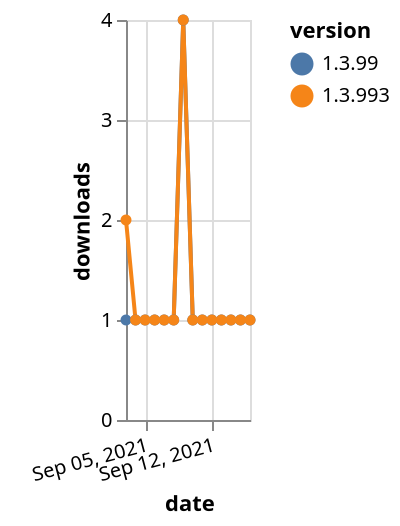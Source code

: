 {"$schema": "https://vega.github.io/schema/vega-lite/v5.json", "description": "A simple bar chart with embedded data.", "data": {"values": [{"date": "2021-09-03", "total": 371, "delta": 1, "version": "1.3.99"}, {"date": "2021-09-04", "total": 372, "delta": 1, "version": "1.3.99"}, {"date": "2021-09-05", "total": 373, "delta": 1, "version": "1.3.99"}, {"date": "2021-09-06", "total": 374, "delta": 1, "version": "1.3.99"}, {"date": "2021-09-07", "total": 375, "delta": 1, "version": "1.3.99"}, {"date": "2021-09-08", "total": 376, "delta": 1, "version": "1.3.99"}, {"date": "2021-09-09", "total": 380, "delta": 4, "version": "1.3.99"}, {"date": "2021-09-10", "total": 381, "delta": 1, "version": "1.3.99"}, {"date": "2021-09-11", "total": 382, "delta": 1, "version": "1.3.99"}, {"date": "2021-09-12", "total": 383, "delta": 1, "version": "1.3.99"}, {"date": "2021-09-13", "total": 384, "delta": 1, "version": "1.3.99"}, {"date": "2021-09-14", "total": 385, "delta": 1, "version": "1.3.99"}, {"date": "2021-09-15", "total": 386, "delta": 1, "version": "1.3.99"}, {"date": "2021-09-16", "total": 387, "delta": 1, "version": "1.3.99"}, {"date": "2021-09-03", "total": 237, "delta": 2, "version": "1.3.993"}, {"date": "2021-09-04", "total": 238, "delta": 1, "version": "1.3.993"}, {"date": "2021-09-05", "total": 239, "delta": 1, "version": "1.3.993"}, {"date": "2021-09-06", "total": 240, "delta": 1, "version": "1.3.993"}, {"date": "2021-09-07", "total": 241, "delta": 1, "version": "1.3.993"}, {"date": "2021-09-08", "total": 242, "delta": 1, "version": "1.3.993"}, {"date": "2021-09-09", "total": 246, "delta": 4, "version": "1.3.993"}, {"date": "2021-09-10", "total": 247, "delta": 1, "version": "1.3.993"}, {"date": "2021-09-11", "total": 248, "delta": 1, "version": "1.3.993"}, {"date": "2021-09-12", "total": 249, "delta": 1, "version": "1.3.993"}, {"date": "2021-09-13", "total": 250, "delta": 1, "version": "1.3.993"}, {"date": "2021-09-14", "total": 251, "delta": 1, "version": "1.3.993"}, {"date": "2021-09-15", "total": 252, "delta": 1, "version": "1.3.993"}, {"date": "2021-09-16", "total": 253, "delta": 1, "version": "1.3.993"}]}, "width": "container", "mark": {"type": "line", "point": {"filled": true}}, "encoding": {"x": {"field": "date", "type": "temporal", "timeUnit": "yearmonthdate", "title": "date", "axis": {"labelAngle": -15}}, "y": {"field": "delta", "type": "quantitative", "title": "downloads"}, "color": {"field": "version", "type": "nominal"}, "tooltip": {"field": "delta"}}}